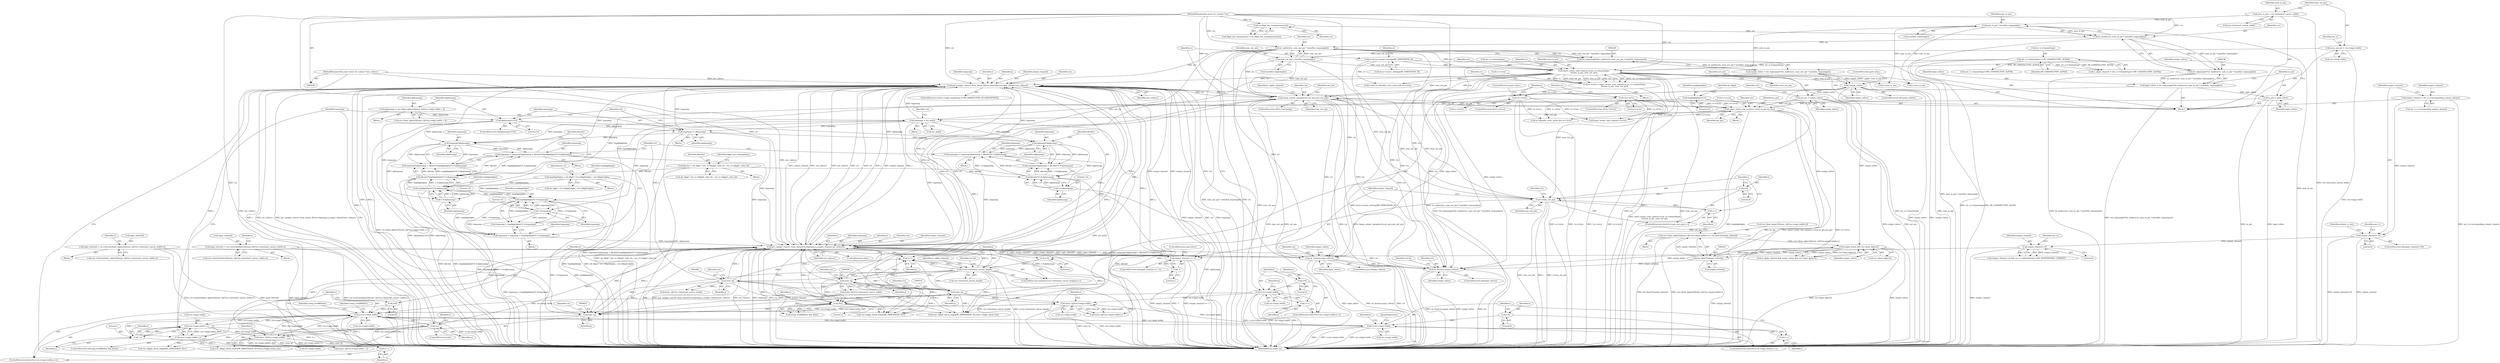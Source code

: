 digraph "0_imageworsener_a4f247707f08e322f0b41e82c3e06e224240a654_0@API" {
"1000847" [label="(Call,iw_free(ctx,outpix_tofree))"];
"1000743" [label="(Call,put_sample_convert_from_linear_flt(ctx,tmpsamp,i,j,output_channel,out_csdescr))"];
"1000250" [label="(Call,iw_malloc(ctx, num_out_pix * sizeof(iw_tmpsample)))"];
"1000237" [label="(Call,iw_malloc(ctx, num_in_pix * sizeof(iw_tmpsample)))"];
"1000231" [label="(Call,iw_bkgd_has_transparency(ctx))"];
"1000109" [label="(MethodParameterIn,struct iw_context *ctx)"];
"1000239" [label="(Call,num_in_pix * sizeof(iw_tmpsample))"];
"1000168" [label="(Call,num_in_pix = ctx->intermed_canvas_width)"];
"1000252" [label="(Call,num_out_pix * sizeof(iw_tmpsample))"];
"1000173" [label="(Call,num_out_pix = ctx->img2.width)"];
"1000406" [label="(Call,iwpvt_resize_rows_init(ctx,rs,int_ci->channeltype,\n\t\t\tnum_in_pix, num_out_pix))"];
"1000388" [label="(Call,rs=&ctx->resize_settings[IW_DIMENSION_H])"];
"1000224" [label="(Call,int_ci->channeltype==IW_CHANNELTYPE_ALPHA)"];
"1000501" [label="(Call,clamp_output_samples(ctx,out_pix,num_out_pix))"];
"1000751" [label="(Call,put_sample_convert_from_linear(ctx,tmpsamp,i,j,output_channel,out_csdescr))"];
"1000694" [label="(Call,tmpsamp = tmpsamp*alphasamp + bkcolor*tmpbkgdalpha*(1.0-alphasamp))"];
"1000697" [label="(Call,tmpsamp*alphasamp)"];
"1000587" [label="(Call,tmpsamp = out_pix[i])"];
"1000491" [label="(Call,iwpvt_resize_row_main(rs->rrctx,in_pix,out_pix))"];
"1000397" [label="(Call,!rs->rrctx)"];
"1000415" [label="(Call,!rs->rrctx)"];
"1000402" [label="(Call,rs->rrctx = iwpvt_resize_rows_init(ctx,rs,int_ci->channeltype,\n\t\t\tnum_in_pix, num_out_pix))"];
"1000243" [label="(Call,in_pix = inpix_tofree)"];
"1000233" [label="(Call,inpix_tofree = (iw_tmpsample*)iw_malloc(ctx, num_in_pix * sizeof(iw_tmpsample)))"];
"1000235" [label="(Call,(iw_tmpsample*)iw_malloc(ctx, num_in_pix * sizeof(iw_tmpsample)))"];
"1000260" [label="(Call,out_pix = outpix_tofree)"];
"1000257" [label="(Call,!outpix_tofree)"];
"1000246" [label="(Call,outpix_tofree = (iw_tmpsample*)iw_malloc(ctx, num_out_pix * sizeof(iw_tmpsample)))"];
"1000248" [label="(Call,(iw_tmpsample*)iw_malloc(ctx, num_out_pix * sizeof(iw_tmpsample)))"];
"1000666" [label="(Call,tmpsamp /= alphasamp)"];
"1000662" [label="(Call,alphasamp!=0.0)"];
"1000644" [label="(Call,alphasamp = ctx->final_alpha32[((size_t)j)*ctx->img2.width + i])"];
"1000700" [label="(Call,bkcolor*tmpbkgdalpha*(1.0-alphasamp))"];
"1000681" [label="(Call,bkcolor = alt_bkgd ? out_ci->bkgd2_color_lin : out_ci->bkgd1_color_lin)"];
"1000702" [label="(Call,tmpbkgdalpha*(1.0-alphasamp))"];
"1000629" [label="(Call,tmpbkgdalpha = alt_bkgd ? ctx->bkgd2alpha : ctx->bkgd1alpha)"];
"1000730" [label="(Call,tmpbkgdalpha*(1.0-tmpsamp))"];
"1000142" [label="(Call,tmpbkgdalpha=0.0)"];
"1000732" [label="(Call,1.0-tmpsamp)"];
"1000704" [label="(Call,1.0-alphasamp)"];
"1000726" [label="(Call,tmpsamp = tmpsamp + tmpbkgdalpha*(1.0-tmpsamp))"];
"1000709" [label="(Call,tmpsamp = tmpsamp*alphasamp + bkcolor*(1.0-alphasamp))"];
"1000712" [label="(Call,tmpsamp*alphasamp)"];
"1000715" [label="(Call,bkcolor*(1.0-alphasamp))"];
"1000717" [label="(Call,1.0-alphasamp)"];
"1000572" [label="(Call,i=ctx->img2.width-1-z)"];
"1000574" [label="(Call,ctx->img2.width-1-z)"];
"1000556" [label="(Call,z<ctx->img2.width)"];
"1000553" [label="(Call,z=0)"];
"1000563" [label="(Call,z++)"];
"1000580" [label="(Call,1-z)"];
"1000765" [label="(Call,i<ctx->img2.width)"];
"1000772" [label="(Call,i++)"];
"1000762" [label="(Call,i=0)"];
"1000530" [label="(Call,((size_t)j)*ctx->img2.width)"];
"1000531" [label="(Call,(size_t)j)"];
"1000455" [label="(Call,(size_t)j)"];
"1000424" [label="(Call,j<ctx->intermed_canvas_height)"];
"1000421" [label="(Call,j=0)"];
"1000429" [label="(Call,j++)"];
"1000484" [label="(Call,(size_t)j)"];
"1000359" [label="(Call,i<ctx->img2.width)"];
"1000356" [label="(Call,i=0)"];
"1000366" [label="(Call,i++)"];
"1000651" [label="(Call,((size_t)j)*ctx->img2.width)"];
"1000652" [label="(Call,(size_t)j)"];
"1000569" [label="(Call,j%2)"];
"1000584" [label="(Call,i=z)"];
"1000546" [label="(Call,output_channel == -1)"];
"1000343" [label="(Call,output_channel>=0)"];
"1000194" [label="(Call,output_channel>=0)"];
"1000188" [label="(Call,output_channel = int_ci->corresponding_output_channel)"];
"1000548" [label="(Call,-1)"];
"1000111" [label="(MethodParameterIn,const struct iw_csdescr *out_csdescr)"];
"1000518" [label="(Call,i<num_out_pix)"];
"1000521" [label="(Call,i++)"];
"1000515" [label="(Call,i=0)"];
"1000842" [label="(Call,iw_free(ctx,inpix_tofree))"];
"1000445" [label="(Call,inpix_tofree[i] = ctx->intermediate_alpha32[((size_t)j)*ctx->intermed_canvas_width+i])"];
"1000474" [label="(Call,inpix_tofree[i] = ctx->intermediate32[((size_t)j)*ctx->intermed_canvas_width+i])"];
"1000508" [label="(Call,outpix_tofree && ctx->final_alpha32)"];
"1000540" [label="(Call,(iw_float32)outpix_tofree[i])"];
"1000524" [label="(Call,ctx->final_alpha32[((size_t)j)*ctx->img2.width+i] = (iw_float32)outpix_tofree[i])"];
"1000572" [label="(Call,i=ctx->img2.width-1-z)"];
"1000509" [label="(Identifier,outpix_tofree)"];
"1000564" [label="(Identifier,z)"];
"1000714" [label="(Identifier,alphasamp)"];
"1000711" [label="(Call,tmpsamp*alphasamp + bkcolor*(1.0-alphasamp))"];
"1000717" [label="(Call,1.0-alphasamp)"];
"1000243" [label="(Call,in_pix = inpix_tofree)"];
"1000486" [label="(Identifier,j)"];
"1000315" [label="(Call,out_ci->channeltype!=IW_CHANNELTYPE_ALPHA)"];
"1000445" [label="(Call,inpix_tofree[i] = ctx->intermediate_alpha32[((size_t)j)*ctx->intermed_canvas_width+i])"];
"1000258" [label="(Identifier,outpix_tofree)"];
"1000646" [label="(Call,ctx->final_alpha32[((size_t)j)*ctx->img2.width + i])"];
"1000257" [label="(Call,!outpix_tofree)"];
"1000232" [label="(Identifier,ctx)"];
"1000522" [label="(Identifier,i)"];
"1000422" [label="(Identifier,j)"];
"1000681" [label="(Call,bkcolor = alt_bkgd ? out_ci->bkgd2_color_lin : out_ci->bkgd1_color_lin)"];
"1000530" [label="(Call,((size_t)j)*ctx->img2.width)"];
"1000652" [label="(Call,(size_t)j)"];
"1000661" [label="(ControlStructure,if(alphasamp!=0.0))"];
"1000696" [label="(Call,tmpsamp*alphasamp + bkcolor*tmpbkgdalpha*(1.0-alphasamp))"];
"1000210" [label="(Identifier,default_ci_out)"];
"1000695" [label="(Identifier,tmpsamp)"];
"1000817" [label="(Identifier,retval)"];
"1000524" [label="(Call,ctx->final_alpha32[((size_t)j)*ctx->img2.width+i] = (iw_float32)outpix_tofree[i])"];
"1000468" [label="(Call,i<num_in_pix)"];
"1000747" [label="(Identifier,j)"];
"1000390" [label="(Call,&ctx->resize_settings[IW_DIMENSION_H])"];
"1000548" [label="(Call,-1)"];
"1000726" [label="(Call,tmpsamp = tmpsamp + tmpbkgdalpha*(1.0-tmpsamp))"];
"1000404" [label="(Identifier,rs)"];
"1000664" [label="(Literal,0.0)"];
"1000402" [label="(Call,rs->rrctx = iwpvt_resize_rows_init(ctx,rs,int_ci->channeltype,\n\t\t\tnum_in_pix, num_out_pix))"];
"1000240" [label="(Identifier,num_in_pix)"];
"1000573" [label="(Identifier,i)"];
"1000732" [label="(Call,1.0-tmpsamp)"];
"1000344" [label="(Identifier,output_channel)"];
"1000843" [label="(Identifier,ctx)"];
"1000753" [label="(Identifier,tmpsamp)"];
"1000514" [label="(ControlStructure,for(i=0;i<num_out_pix;i++))"];
"1000228" [label="(Identifier,IW_CHANNELTYPE_ALPHA)"];
"1000587" [label="(Call,tmpsamp = out_pix[i])"];
"1000241" [label="(Call,sizeof(iw_tmpsample))"];
"1000233" [label="(Call,inpix_tofree = (iw_tmpsample*)iw_malloc(ctx, num_in_pix * sizeof(iw_tmpsample)))"];
"1000454" [label="(Call,((size_t)j)*ctx->intermed_canvas_width)"];
"1000426" [label="(Call,ctx->intermed_canvas_height)"];
"1000195" [label="(Identifier,output_channel)"];
"1000762" [label="(Call,i=0)"];
"1000533" [label="(Identifier,j)"];
"1000585" [label="(Identifier,i)"];
"1000571" [label="(Literal,2)"];
"1000510" [label="(Call,ctx->final_alpha32)"];
"1000170" [label="(Call,ctx->intermed_canvas_width)"];
"1000821" [label="(Call,rs && rs->disable_rrctx_cache && rs->rrctx)"];
"1000234" [label="(Identifier,inpix_tofree)"];
"1000356" [label="(Call,i=0)"];
"1000431" [label="(Block,)"];
"1000484" [label="(Call,(size_t)j)"];
"1000709" [label="(Call,tmpsamp = tmpsamp*alphasamp + bkcolor*(1.0-alphasamp))"];
"1000581" [label="(Literal,1)"];
"1000144" [label="(Literal,0.0)"];
"1000568" [label="(Identifier,using_errdiffdither)"];
"1000772" [label="(Call,i++)"];
"1000755" [label="(Identifier,j)"];
"1000734" [label="(Identifier,tmpsamp)"];
"1000503" [label="(Identifier,out_pix)"];
"1000683" [label="(Call,alt_bkgd ? out_ci->bkgd2_color_lin : out_ci->bkgd1_color_lin)"];
"1000247" [label="(Identifier,outpix_tofree)"];
"1000766" [label="(Identifier,i)"];
"1000495" [label="(Identifier,in_pix)"];
"1000401" [label="(Block,)"];
"1000473" [label="(Block,)"];
"1000700" [label="(Call,bkcolor*tmpbkgdalpha*(1.0-alphasamp))"];
"1000367" [label="(Identifier,i)"];
"1000446" [label="(Call,inpix_tofree[i])"];
"1000252" [label="(Call,num_out_pix * sizeof(iw_tmpsample))"];
"1000398" [label="(Call,rs->rrctx)"];
"1000256" [label="(ControlStructure,if(!outpix_tofree))"];
"1000143" [label="(Identifier,tmpbkgdalpha)"];
"1000496" [label="(Identifier,out_pix)"];
"1000483" [label="(Call,((size_t)j)*ctx->intermed_canvas_width)"];
"1000371" [label="(Identifier,k)"];
"1000752" [label="(Identifier,ctx)"];
"1000248" [label="(Call,(iw_tmpsample*)iw_malloc(ctx, num_out_pix * sizeof(iw_tmpsample)))"];
"1000109" [label="(MethodParameterIn,struct iw_context *ctx)"];
"1000414" [label="(ControlStructure,if(!rs->rrctx))"];
"1000527" [label="(Identifier,ctx)"];
"1000443" [label="(Identifier,i)"];
"1000189" [label="(Identifier,output_channel)"];
"1000251" [label="(Identifier,ctx)"];
"1000719" [label="(Identifier,alphasamp)"];
"1000712" [label="(Call,tmpsamp*alphasamp)"];
"1000520" [label="(Identifier,num_out_pix)"];
"1000406" [label="(Call,iwpvt_resize_rows_init(ctx,rs,int_ci->channeltype,\n\t\t\tnum_in_pix, num_out_pix))"];
"1000546" [label="(Call,output_channel == -1)"];
"1000142" [label="(Call,tmpbkgdalpha=0.0)"];
"1000650" [label="(Call,((size_t)j)*ctx->img2.width + i)"];
"1000672" [label="(Identifier,ctx)"];
"1000457" [label="(Identifier,j)"];
"1000169" [label="(Identifier,num_in_pix)"];
"1000492" [label="(Call,rs->rrctx)"];
"1000848" [label="(Identifier,ctx)"];
"1000631" [label="(Call,alt_bkgd ? ctx->bkgd2alpha : ctx->bkgd1alpha)"];
"1000575" [label="(Call,ctx->img2.width)"];
"1000488" [label="(Identifier,ctx)"];
"1000765" [label="(Call,i<ctx->img2.width)"];
"1000245" [label="(Identifier,inpix_tofree)"];
"1000542" [label="(Call,outpix_tofree[i])"];
"1000557" [label="(Identifier,z)"];
"1000588" [label="(Identifier,tmpsamp)"];
"1000168" [label="(Call,num_in_pix = ctx->intermed_canvas_width)"];
"1000847" [label="(Call,iw_free(ctx,outpix_tofree))"];
"1000433" [label="(Identifier,is_alpha_channel)"];
"1000725" [label="(Block,)"];
"1000423" [label="(Literal,0)"];
"1000852" [label="(MethodReturn,static int)"];
"1000407" [label="(Identifier,ctx)"];
"1000244" [label="(Identifier,in_pix)"];
"1000660" [label="(Identifier,i)"];
"1000702" [label="(Call,tmpbkgdalpha*(1.0-alphasamp))"];
"1000547" [label="(Identifier,output_channel)"];
"1000614" [label="(Call,(ctx->bkgd_check_origin[IW_DIMENSION_V]+j)/ctx->bkgd_check_size)"];
"1000343" [label="(Call,output_channel>=0)"];
"1000260" [label="(Call,out_pix = outpix_tofree)"];
"1000231" [label="(Call,iw_bkgd_has_transparency(ctx))"];
"1000682" [label="(Identifier,bkcolor)"];
"1000361" [label="(Call,ctx->img2.width)"];
"1000644" [label="(Call,alphasamp = ctx->final_alpha32[((size_t)j)*ctx->img2.width + i])"];
"1000558" [label="(Call,ctx->img2.width)"];
"1000731" [label="(Identifier,tmpbkgdalpha)"];
"1000748" [label="(Identifier,output_channel)"];
"1000703" [label="(Identifier,tmpbkgdalpha)"];
"1000728" [label="(Call,tmpsamp + tmpbkgdalpha*(1.0-tmpsamp))"];
"1000521" [label="(Call,i++)"];
"1000523" [label="(Block,)"];
"1000425" [label="(Identifier,j)"];
"1000849" [label="(Identifier,outpix_tofree)"];
"1000444" [label="(Block,)"];
"1000348" [label="(Identifier,out_ci)"];
"1000845" [label="(ControlStructure,if(outpix_tofree))"];
"1000497" [label="(ControlStructure,if(ctx->intclamp))"];
"1000175" [label="(Call,ctx->img2.width)"];
"1000250" [label="(Call,iw_malloc(ctx, num_out_pix * sizeof(iw_tmpsample)))"];
"1000224" [label="(Call,int_ci->channeltype==IW_CHANNELTYPE_ALPHA)"];
"1000586" [label="(Identifier,z)"];
"1000491" [label="(Call,iwpvt_resize_row_main(rs->rrctx,in_pix,out_pix))"];
"1000710" [label="(Identifier,tmpsamp)"];
"1000763" [label="(Identifier,i)"];
"1000345" [label="(Literal,0)"];
"1000475" [label="(Call,inpix_tofree[i])"];
"1000749" [label="(Identifier,out_csdescr)"];
"1000730" [label="(Call,tmpbkgdalpha*(1.0-tmpsamp))"];
"1000602" [label="(Call,ctx->bkgd_check_origin[IW_DIMENSION_H]+i)"];
"1000767" [label="(Call,ctx->img2.width)"];
"1000540" [label="(Call,(iw_float32)outpix_tofree[i])"];
"1000360" [label="(Identifier,i)"];
"1000366" [label="(Call,i++)"];
"1000666" [label="(Call,tmpsamp /= alphasamp)"];
"1000531" [label="(Call,(size_t)j)"];
"1000222" [label="(Call,is_alpha_channel = (int_ci->channeltype==IW_CHANNELTYPE_ALPHA))"];
"1000629" [label="(Call,tmpbkgdalpha = alt_bkgd ? ctx->bkgd2alpha : ctx->bkgd1alpha)"];
"1000545" [label="(ControlStructure,if(output_channel == -1))"];
"1000553" [label="(Call,z=0)"];
"1000517" [label="(Literal,0)"];
"1000111" [label="(MethodParameterIn,const struct iw_csdescr *out_csdescr)"];
"1000761" [label="(ControlStructure,for(i=0;i<ctx->img2.width;i++))"];
"1000840" [label="(ControlStructure,if(inpix_tofree))"];
"1000733" [label="(Literal,1.0)"];
"1000529" [label="(Call,((size_t)j)*ctx->img2.width+i)"];
"1000574" [label="(Call,ctx->img2.width-1-z)"];
"1000359" [label="(Call,i<ctx->img2.width)"];
"1000190" [label="(Call,int_ci->corresponding_output_channel)"];
"1000474" [label="(Call,inpix_tofree[i] = ctx->intermediate32[((size_t)j)*ctx->intermed_canvas_width+i])"];
"1000536" [label="(Identifier,ctx)"];
"1000449" [label="(Call,ctx->intermediate_alpha32[((size_t)j)*ctx->intermed_canvas_width+i])"];
"1000147" [label="(Identifier,alt_bkgd)"];
"1000777" [label="(Identifier,k)"];
"1000409" [label="(Call,int_ci->channeltype)"];
"1000744" [label="(Identifier,ctx)"];
"1000554" [label="(Identifier,z)"];
"1000539" [label="(Identifier,i)"];
"1000567" [label="(Call,using_errdiffdither && (j%2))"];
"1000706" [label="(Identifier,alphasamp)"];
"1000699" [label="(Identifier,alphasamp)"];
"1000421" [label="(Call,j=0)"];
"1000549" [label="(Literal,1)"];
"1000655" [label="(Call,ctx->img2.width)"];
"1000563" [label="(Call,z++)"];
"1000679" [label="(Block,)"];
"1000665" [label="(Block,)"];
"1000692" [label="(Identifier,bkgd_has_transparency)"];
"1000253" [label="(Identifier,num_out_pix)"];
"1000713" [label="(Identifier,tmpsamp)"];
"1000507" [label="(Identifier,is_alpha_channel)"];
"1000757" [label="(Identifier,out_csdescr)"];
"1000525" [label="(Call,ctx->final_alpha32[((size_t)j)*ctx->img2.width+i])"];
"1000358" [label="(Literal,0)"];
"1000408" [label="(Identifier,rs)"];
"1000704" [label="(Call,1.0-alphasamp)"];
"1000174" [label="(Identifier,num_out_pix)"];
"1000715" [label="(Call,bkcolor*(1.0-alphasamp))"];
"1000815" [label="(JumpTarget,here:)"];
"1000745" [label="(Identifier,tmpsamp)"];
"1000420" [label="(ControlStructure,for(j=0;j<ctx->intermed_canvas_height;j++))"];
"1000417" [label="(Identifier,rs)"];
"1000705" [label="(Literal,1.0)"];
"1000657" [label="(Identifier,ctx)"];
"1000663" [label="(Identifier,alphasamp)"];
"1000708" [label="(Block,)"];
"1000662" [label="(Call,alphasamp!=0.0)"];
"1000259" [label="(ControlStructure,goto done;)"];
"1000601" [label="(Call,(ctx->bkgd_check_origin[IW_DIMENSION_H]+i)/ctx->bkgd_check_size)"];
"1000262" [label="(Identifier,outpix_tofree)"];
"1000403" [label="(Call,rs->rrctx)"];
"1000389" [label="(Identifier,rs)"];
"1000697" [label="(Call,tmpsamp*alphasamp)"];
"1000756" [label="(Identifier,output_channel)"];
"1000342" [label="(Call,output_channel>=0 && out_ci->ditherfamily==IW_DITHERFAMILY_ERRDIFF)"];
"1000759" [label="(Identifier,using_errdiffdither)"];
"1000641" [label="(Identifier,int_ci)"];
"1000569" [label="(Call,j%2)"];
"1000582" [label="(Identifier,z)"];
"1000254" [label="(Call,sizeof(iw_tmpsample))"];
"1000667" [label="(Identifier,tmpsamp)"];
"1000439" [label="(Call,i<num_in_pix)"];
"1000519" [label="(Identifier,i)"];
"1000515" [label="(Call,i=0)"];
"1000388" [label="(Call,rs=&ctx->resize_settings[IW_DIMENSION_H])"];
"1000188" [label="(Call,output_channel = int_ci->corresponding_output_channel)"];
"1000413" [label="(Identifier,num_out_pix)"];
"1000842" [label="(Call,iw_free(ctx,inpix_tofree))"];
"1000750" [label="(ControlStructure,else)"];
"1000355" [label="(ControlStructure,for(i=0;i<ctx->img2.width;i++))"];
"1000196" [label="(Literal,0)"];
"1000846" [label="(Identifier,outpix_tofree)"];
"1000693" [label="(Block,)"];
"1000739" [label="(Identifier,ctx)"];
"1000246" [label="(Call,outpix_tofree = (iw_tmpsample*)iw_malloc(ctx, num_out_pix * sizeof(iw_tmpsample)))"];
"1000718" [label="(Literal,1.0)"];
"1000570" [label="(Identifier,j)"];
"1000516" [label="(Identifier,i)"];
"1000643" [label="(Block,)"];
"1000552" [label="(ControlStructure,for(z=0;z<ctx->img2.width;z++))"];
"1000424" [label="(Call,j<ctx->intermed_canvas_height)"];
"1000555" [label="(Literal,0)"];
"1000584" [label="(Call,i=z)"];
"1000194" [label="(Call,output_channel>=0)"];
"1000478" [label="(Call,ctx->intermediate32[((size_t)j)*ctx->intermed_canvas_width+i])"];
"1000416" [label="(Call,rs->rrctx)"];
"1000628" [label="(Block,)"];
"1000225" [label="(Call,int_ci->channeltype)"];
"1000565" [label="(Block,)"];
"1000518" [label="(Call,i<num_out_pix)"];
"1000502" [label="(Identifier,ctx)"];
"1000851" [label="(Identifier,retval)"];
"1000694" [label="(Call,tmpsamp = tmpsamp*alphasamp + bkcolor*tmpbkgdalpha*(1.0-alphasamp))"];
"1000701" [label="(Identifier,bkcolor)"];
"1000698" [label="(Identifier,tmpsamp)"];
"1000499" [label="(Identifier,ctx)"];
"1000727" [label="(Identifier,tmpsamp)"];
"1000504" [label="(Identifier,num_out_pix)"];
"1000751" [label="(Call,put_sample_convert_from_linear(ctx,tmpsamp,i,j,output_channel,out_csdescr))"];
"1000716" [label="(Identifier,bkcolor)"];
"1000735" [label="(ControlStructure,if(ctx->img2.sampletype==IW_SAMPLETYPE_FLOATINGPOINT))"];
"1000743" [label="(Call,put_sample_convert_from_linear_flt(ctx,tmpsamp,i,j,output_channel,out_csdescr))"];
"1000754" [label="(Identifier,i)"];
"1000589" [label="(Call,out_pix[i])"];
"1000501" [label="(Call,clamp_output_samples(ctx,out_pix,num_out_pix))"];
"1000419" [label="(ControlStructure,goto done;)"];
"1000237" [label="(Call,iw_malloc(ctx, num_in_pix * sizeof(iw_tmpsample)))"];
"1000396" [label="(ControlStructure,if(!rs->rrctx))"];
"1000229" [label="(Call,bkgd_has_transparency = iw_bkgd_has_transparency(ctx))"];
"1000266" [label="(Identifier,ctx)"];
"1000508" [label="(Call,outpix_tofree && ctx->final_alpha32)"];
"1000556" [label="(Call,z<ctx->img2.width)"];
"1000472" [label="(Identifier,i)"];
"1000764" [label="(Literal,0)"];
"1000506" [label="(Call,is_alpha_channel && outpix_tofree && ctx->final_alpha32)"];
"1000112" [label="(Block,)"];
"1000630" [label="(Identifier,tmpbkgdalpha)"];
"1000429" [label="(Call,j++)"];
"1000235" [label="(Call,(iw_tmpsample*)iw_malloc(ctx, num_in_pix * sizeof(iw_tmpsample)))"];
"1000397" [label="(Call,!rs->rrctx)"];
"1000580" [label="(Call,1-z)"];
"1000831" [label="(Call,iwpvt_resize_rows_done(rs->rrctx))"];
"1000551" [label="(ControlStructure,goto here;)"];
"1000238" [label="(Identifier,ctx)"];
"1000399" [label="(Identifier,rs)"];
"1000823" [label="(Call,rs->disable_rrctx_cache && rs->rrctx)"];
"1000645" [label="(Identifier,alphasamp)"];
"1000654" [label="(Identifier,j)"];
"1000746" [label="(Identifier,i)"];
"1000430" [label="(Identifier,j)"];
"1000412" [label="(Identifier,num_in_pix)"];
"1000261" [label="(Identifier,out_pix)"];
"1000455" [label="(Call,(size_t)j)"];
"1000173" [label="(Call,num_out_pix = ctx->img2.width)"];
"1000651" [label="(Call,((size_t)j)*ctx->img2.width)"];
"1000566" [label="(ControlStructure,if(using_errdiffdither && (j%2)))"];
"1000357" [label="(Identifier,i)"];
"1000668" [label="(Identifier,alphasamp)"];
"1000415" [label="(Call,!rs->rrctx)"];
"1000459" [label="(Identifier,ctx)"];
"1000844" [label="(Identifier,inpix_tofree)"];
"1000199" [label="(Identifier,out_ci)"];
"1000615" [label="(Call,ctx->bkgd_check_origin[IW_DIMENSION_V]+j)"];
"1000534" [label="(Call,ctx->img2.width)"];
"1000193" [label="(ControlStructure,if(output_channel>=0))"];
"1000583" [label="(ControlStructure,else)"];
"1000239" [label="(Call,num_in_pix * sizeof(iw_tmpsample))"];
"1000773" [label="(Identifier,i)"];
"1000181" [label="(Identifier,int_ci)"];
"1000594" [label="(Identifier,ctx)"];
"1000847" -> "1000845"  [label="AST: "];
"1000847" -> "1000849"  [label="CFG: "];
"1000848" -> "1000847"  [label="AST: "];
"1000849" -> "1000847"  [label="AST: "];
"1000851" -> "1000847"  [label="CFG: "];
"1000847" -> "1000852"  [label="DDG: outpix_tofree"];
"1000847" -> "1000852"  [label="DDG: ctx"];
"1000847" -> "1000852"  [label="DDG: iw_free(ctx,outpix_tofree)"];
"1000743" -> "1000847"  [label="DDG: ctx"];
"1000406" -> "1000847"  [label="DDG: ctx"];
"1000501" -> "1000847"  [label="DDG: ctx"];
"1000751" -> "1000847"  [label="DDG: ctx"];
"1000250" -> "1000847"  [label="DDG: ctx"];
"1000842" -> "1000847"  [label="DDG: ctx"];
"1000109" -> "1000847"  [label="DDG: ctx"];
"1000508" -> "1000847"  [label="DDG: outpix_tofree"];
"1000257" -> "1000847"  [label="DDG: outpix_tofree"];
"1000540" -> "1000847"  [label="DDG: outpix_tofree[i]"];
"1000743" -> "1000735"  [label="AST: "];
"1000743" -> "1000749"  [label="CFG: "];
"1000744" -> "1000743"  [label="AST: "];
"1000745" -> "1000743"  [label="AST: "];
"1000746" -> "1000743"  [label="AST: "];
"1000747" -> "1000743"  [label="AST: "];
"1000748" -> "1000743"  [label="AST: "];
"1000749" -> "1000743"  [label="AST: "];
"1000564" -> "1000743"  [label="CFG: "];
"1000743" -> "1000852"  [label="DDG: output_channel"];
"1000743" -> "1000852"  [label="DDG: ctx"];
"1000743" -> "1000852"  [label="DDG: tmpsamp"];
"1000743" -> "1000852"  [label="DDG: i"];
"1000743" -> "1000852"  [label="DDG: out_csdescr"];
"1000743" -> "1000852"  [label="DDG: put_sample_convert_from_linear_flt(ctx,tmpsamp,i,j,output_channel,out_csdescr)"];
"1000743" -> "1000429"  [label="DDG: j"];
"1000743" -> "1000501"  [label="DDG: ctx"];
"1000743" -> "1000546"  [label="DDG: output_channel"];
"1000743" -> "1000569"  [label="DDG: j"];
"1000743" -> "1000614"  [label="DDG: j"];
"1000743" -> "1000615"  [label="DDG: j"];
"1000743" -> "1000652"  [label="DDG: j"];
"1000250" -> "1000743"  [label="DDG: ctx"];
"1000406" -> "1000743"  [label="DDG: ctx"];
"1000501" -> "1000743"  [label="DDG: ctx"];
"1000751" -> "1000743"  [label="DDG: ctx"];
"1000751" -> "1000743"  [label="DDG: j"];
"1000751" -> "1000743"  [label="DDG: output_channel"];
"1000751" -> "1000743"  [label="DDG: out_csdescr"];
"1000109" -> "1000743"  [label="DDG: ctx"];
"1000694" -> "1000743"  [label="DDG: tmpsamp"];
"1000726" -> "1000743"  [label="DDG: tmpsamp"];
"1000587" -> "1000743"  [label="DDG: tmpsamp"];
"1000709" -> "1000743"  [label="DDG: tmpsamp"];
"1000666" -> "1000743"  [label="DDG: tmpsamp"];
"1000572" -> "1000743"  [label="DDG: i"];
"1000584" -> "1000743"  [label="DDG: i"];
"1000455" -> "1000743"  [label="DDG: j"];
"1000424" -> "1000743"  [label="DDG: j"];
"1000569" -> "1000743"  [label="DDG: j"];
"1000652" -> "1000743"  [label="DDG: j"];
"1000484" -> "1000743"  [label="DDG: j"];
"1000531" -> "1000743"  [label="DDG: j"];
"1000546" -> "1000743"  [label="DDG: output_channel"];
"1000111" -> "1000743"  [label="DDG: out_csdescr"];
"1000743" -> "1000751"  [label="DDG: ctx"];
"1000743" -> "1000751"  [label="DDG: j"];
"1000743" -> "1000751"  [label="DDG: output_channel"];
"1000743" -> "1000751"  [label="DDG: out_csdescr"];
"1000743" -> "1000842"  [label="DDG: ctx"];
"1000250" -> "1000248"  [label="AST: "];
"1000250" -> "1000252"  [label="CFG: "];
"1000251" -> "1000250"  [label="AST: "];
"1000252" -> "1000250"  [label="AST: "];
"1000248" -> "1000250"  [label="CFG: "];
"1000250" -> "1000852"  [label="DDG: ctx"];
"1000250" -> "1000852"  [label="DDG: num_out_pix * sizeof(iw_tmpsample)"];
"1000250" -> "1000248"  [label="DDG: ctx"];
"1000250" -> "1000248"  [label="DDG: num_out_pix * sizeof(iw_tmpsample)"];
"1000237" -> "1000250"  [label="DDG: ctx"];
"1000109" -> "1000250"  [label="DDG: ctx"];
"1000252" -> "1000250"  [label="DDG: num_out_pix"];
"1000250" -> "1000406"  [label="DDG: ctx"];
"1000250" -> "1000501"  [label="DDG: ctx"];
"1000250" -> "1000751"  [label="DDG: ctx"];
"1000250" -> "1000842"  [label="DDG: ctx"];
"1000237" -> "1000235"  [label="AST: "];
"1000237" -> "1000239"  [label="CFG: "];
"1000238" -> "1000237"  [label="AST: "];
"1000239" -> "1000237"  [label="AST: "];
"1000235" -> "1000237"  [label="CFG: "];
"1000237" -> "1000852"  [label="DDG: num_in_pix * sizeof(iw_tmpsample)"];
"1000237" -> "1000235"  [label="DDG: ctx"];
"1000237" -> "1000235"  [label="DDG: num_in_pix * sizeof(iw_tmpsample)"];
"1000231" -> "1000237"  [label="DDG: ctx"];
"1000109" -> "1000237"  [label="DDG: ctx"];
"1000239" -> "1000237"  [label="DDG: num_in_pix"];
"1000231" -> "1000229"  [label="AST: "];
"1000231" -> "1000232"  [label="CFG: "];
"1000232" -> "1000231"  [label="AST: "];
"1000229" -> "1000231"  [label="CFG: "];
"1000231" -> "1000229"  [label="DDG: ctx"];
"1000109" -> "1000231"  [label="DDG: ctx"];
"1000109" -> "1000108"  [label="AST: "];
"1000109" -> "1000852"  [label="DDG: ctx"];
"1000109" -> "1000406"  [label="DDG: ctx"];
"1000109" -> "1000501"  [label="DDG: ctx"];
"1000109" -> "1000751"  [label="DDG: ctx"];
"1000109" -> "1000842"  [label="DDG: ctx"];
"1000239" -> "1000241"  [label="CFG: "];
"1000240" -> "1000239"  [label="AST: "];
"1000241" -> "1000239"  [label="AST: "];
"1000239" -> "1000852"  [label="DDG: num_in_pix"];
"1000168" -> "1000239"  [label="DDG: num_in_pix"];
"1000239" -> "1000406"  [label="DDG: num_in_pix"];
"1000239" -> "1000439"  [label="DDG: num_in_pix"];
"1000239" -> "1000468"  [label="DDG: num_in_pix"];
"1000168" -> "1000112"  [label="AST: "];
"1000168" -> "1000170"  [label="CFG: "];
"1000169" -> "1000168"  [label="AST: "];
"1000170" -> "1000168"  [label="AST: "];
"1000174" -> "1000168"  [label="CFG: "];
"1000168" -> "1000852"  [label="DDG: ctx->intermed_canvas_width"];
"1000252" -> "1000254"  [label="CFG: "];
"1000253" -> "1000252"  [label="AST: "];
"1000254" -> "1000252"  [label="AST: "];
"1000252" -> "1000852"  [label="DDG: num_out_pix"];
"1000173" -> "1000252"  [label="DDG: num_out_pix"];
"1000252" -> "1000406"  [label="DDG: num_out_pix"];
"1000252" -> "1000501"  [label="DDG: num_out_pix"];
"1000252" -> "1000518"  [label="DDG: num_out_pix"];
"1000173" -> "1000112"  [label="AST: "];
"1000173" -> "1000175"  [label="CFG: "];
"1000174" -> "1000173"  [label="AST: "];
"1000175" -> "1000173"  [label="AST: "];
"1000181" -> "1000173"  [label="CFG: "];
"1000173" -> "1000852"  [label="DDG: ctx->img2.width"];
"1000406" -> "1000402"  [label="AST: "];
"1000406" -> "1000413"  [label="CFG: "];
"1000407" -> "1000406"  [label="AST: "];
"1000408" -> "1000406"  [label="AST: "];
"1000409" -> "1000406"  [label="AST: "];
"1000412" -> "1000406"  [label="AST: "];
"1000413" -> "1000406"  [label="AST: "];
"1000402" -> "1000406"  [label="CFG: "];
"1000406" -> "1000852"  [label="DDG: int_ci->channeltype"];
"1000406" -> "1000852"  [label="DDG: num_in_pix"];
"1000406" -> "1000852"  [label="DDG: ctx"];
"1000406" -> "1000852"  [label="DDG: num_out_pix"];
"1000406" -> "1000402"  [label="DDG: int_ci->channeltype"];
"1000406" -> "1000402"  [label="DDG: rs"];
"1000406" -> "1000402"  [label="DDG: num_out_pix"];
"1000406" -> "1000402"  [label="DDG: num_in_pix"];
"1000406" -> "1000402"  [label="DDG: ctx"];
"1000388" -> "1000406"  [label="DDG: rs"];
"1000224" -> "1000406"  [label="DDG: int_ci->channeltype"];
"1000406" -> "1000439"  [label="DDG: num_in_pix"];
"1000406" -> "1000468"  [label="DDG: num_in_pix"];
"1000406" -> "1000501"  [label="DDG: ctx"];
"1000406" -> "1000501"  [label="DDG: num_out_pix"];
"1000406" -> "1000518"  [label="DDG: num_out_pix"];
"1000406" -> "1000751"  [label="DDG: ctx"];
"1000406" -> "1000821"  [label="DDG: rs"];
"1000406" -> "1000842"  [label="DDG: ctx"];
"1000388" -> "1000112"  [label="AST: "];
"1000388" -> "1000390"  [label="CFG: "];
"1000389" -> "1000388"  [label="AST: "];
"1000390" -> "1000388"  [label="AST: "];
"1000399" -> "1000388"  [label="CFG: "];
"1000388" -> "1000852"  [label="DDG: &ctx->resize_settings[IW_DIMENSION_H]"];
"1000388" -> "1000821"  [label="DDG: rs"];
"1000224" -> "1000222"  [label="AST: "];
"1000224" -> "1000228"  [label="CFG: "];
"1000225" -> "1000224"  [label="AST: "];
"1000228" -> "1000224"  [label="AST: "];
"1000222" -> "1000224"  [label="CFG: "];
"1000224" -> "1000852"  [label="DDG: int_ci->channeltype"];
"1000224" -> "1000852"  [label="DDG: IW_CHANNELTYPE_ALPHA"];
"1000224" -> "1000222"  [label="DDG: int_ci->channeltype"];
"1000224" -> "1000222"  [label="DDG: IW_CHANNELTYPE_ALPHA"];
"1000224" -> "1000315"  [label="DDG: IW_CHANNELTYPE_ALPHA"];
"1000501" -> "1000497"  [label="AST: "];
"1000501" -> "1000504"  [label="CFG: "];
"1000502" -> "1000501"  [label="AST: "];
"1000503" -> "1000501"  [label="AST: "];
"1000504" -> "1000501"  [label="AST: "];
"1000507" -> "1000501"  [label="CFG: "];
"1000501" -> "1000852"  [label="DDG: out_pix"];
"1000501" -> "1000852"  [label="DDG: ctx"];
"1000501" -> "1000852"  [label="DDG: clamp_output_samples(ctx,out_pix,num_out_pix)"];
"1000501" -> "1000852"  [label="DDG: num_out_pix"];
"1000501" -> "1000491"  [label="DDG: out_pix"];
"1000751" -> "1000501"  [label="DDG: ctx"];
"1000491" -> "1000501"  [label="DDG: out_pix"];
"1000518" -> "1000501"  [label="DDG: num_out_pix"];
"1000501" -> "1000518"  [label="DDG: num_out_pix"];
"1000501" -> "1000587"  [label="DDG: out_pix"];
"1000501" -> "1000751"  [label="DDG: ctx"];
"1000501" -> "1000842"  [label="DDG: ctx"];
"1000751" -> "1000750"  [label="AST: "];
"1000751" -> "1000757"  [label="CFG: "];
"1000752" -> "1000751"  [label="AST: "];
"1000753" -> "1000751"  [label="AST: "];
"1000754" -> "1000751"  [label="AST: "];
"1000755" -> "1000751"  [label="AST: "];
"1000756" -> "1000751"  [label="AST: "];
"1000757" -> "1000751"  [label="AST: "];
"1000564" -> "1000751"  [label="CFG: "];
"1000751" -> "1000852"  [label="DDG: i"];
"1000751" -> "1000852"  [label="DDG: put_sample_convert_from_linear(ctx,tmpsamp,i,j,output_channel,out_csdescr)"];
"1000751" -> "1000852"  [label="DDG: out_csdescr"];
"1000751" -> "1000852"  [label="DDG: tmpsamp"];
"1000751" -> "1000852"  [label="DDG: ctx"];
"1000751" -> "1000852"  [label="DDG: output_channel"];
"1000751" -> "1000429"  [label="DDG: j"];
"1000751" -> "1000546"  [label="DDG: output_channel"];
"1000751" -> "1000569"  [label="DDG: j"];
"1000751" -> "1000614"  [label="DDG: j"];
"1000751" -> "1000615"  [label="DDG: j"];
"1000751" -> "1000652"  [label="DDG: j"];
"1000694" -> "1000751"  [label="DDG: tmpsamp"];
"1000726" -> "1000751"  [label="DDG: tmpsamp"];
"1000587" -> "1000751"  [label="DDG: tmpsamp"];
"1000709" -> "1000751"  [label="DDG: tmpsamp"];
"1000666" -> "1000751"  [label="DDG: tmpsamp"];
"1000572" -> "1000751"  [label="DDG: i"];
"1000584" -> "1000751"  [label="DDG: i"];
"1000455" -> "1000751"  [label="DDG: j"];
"1000424" -> "1000751"  [label="DDG: j"];
"1000569" -> "1000751"  [label="DDG: j"];
"1000652" -> "1000751"  [label="DDG: j"];
"1000484" -> "1000751"  [label="DDG: j"];
"1000531" -> "1000751"  [label="DDG: j"];
"1000546" -> "1000751"  [label="DDG: output_channel"];
"1000111" -> "1000751"  [label="DDG: out_csdescr"];
"1000751" -> "1000842"  [label="DDG: ctx"];
"1000694" -> "1000693"  [label="AST: "];
"1000694" -> "1000696"  [label="CFG: "];
"1000695" -> "1000694"  [label="AST: "];
"1000696" -> "1000694"  [label="AST: "];
"1000739" -> "1000694"  [label="CFG: "];
"1000694" -> "1000852"  [label="DDG: tmpsamp*alphasamp + bkcolor*tmpbkgdalpha*(1.0-alphasamp)"];
"1000697" -> "1000694"  [label="DDG: tmpsamp"];
"1000697" -> "1000694"  [label="DDG: alphasamp"];
"1000700" -> "1000694"  [label="DDG: bkcolor"];
"1000700" -> "1000694"  [label="DDG: tmpbkgdalpha*(1.0-alphasamp)"];
"1000697" -> "1000696"  [label="AST: "];
"1000697" -> "1000699"  [label="CFG: "];
"1000698" -> "1000697"  [label="AST: "];
"1000699" -> "1000697"  [label="AST: "];
"1000701" -> "1000697"  [label="CFG: "];
"1000697" -> "1000696"  [label="DDG: tmpsamp"];
"1000697" -> "1000696"  [label="DDG: alphasamp"];
"1000587" -> "1000697"  [label="DDG: tmpsamp"];
"1000666" -> "1000697"  [label="DDG: tmpsamp"];
"1000662" -> "1000697"  [label="DDG: alphasamp"];
"1000697" -> "1000704"  [label="DDG: alphasamp"];
"1000587" -> "1000565"  [label="AST: "];
"1000587" -> "1000589"  [label="CFG: "];
"1000588" -> "1000587"  [label="AST: "];
"1000589" -> "1000587"  [label="AST: "];
"1000594" -> "1000587"  [label="CFG: "];
"1000587" -> "1000852"  [label="DDG: out_pix[i]"];
"1000491" -> "1000587"  [label="DDG: out_pix"];
"1000587" -> "1000666"  [label="DDG: tmpsamp"];
"1000587" -> "1000712"  [label="DDG: tmpsamp"];
"1000587" -> "1000732"  [label="DDG: tmpsamp"];
"1000491" -> "1000431"  [label="AST: "];
"1000491" -> "1000496"  [label="CFG: "];
"1000492" -> "1000491"  [label="AST: "];
"1000495" -> "1000491"  [label="AST: "];
"1000496" -> "1000491"  [label="AST: "];
"1000499" -> "1000491"  [label="CFG: "];
"1000491" -> "1000852"  [label="DDG: out_pix"];
"1000491" -> "1000852"  [label="DDG: in_pix"];
"1000491" -> "1000852"  [label="DDG: iwpvt_resize_row_main(rs->rrctx,in_pix,out_pix)"];
"1000491" -> "1000852"  [label="DDG: rs->rrctx"];
"1000397" -> "1000491"  [label="DDG: rs->rrctx"];
"1000415" -> "1000491"  [label="DDG: rs->rrctx"];
"1000243" -> "1000491"  [label="DDG: in_pix"];
"1000260" -> "1000491"  [label="DDG: out_pix"];
"1000491" -> "1000823"  [label="DDG: rs->rrctx"];
"1000491" -> "1000831"  [label="DDG: rs->rrctx"];
"1000397" -> "1000396"  [label="AST: "];
"1000397" -> "1000398"  [label="CFG: "];
"1000398" -> "1000397"  [label="AST: "];
"1000404" -> "1000397"  [label="CFG: "];
"1000422" -> "1000397"  [label="CFG: "];
"1000397" -> "1000852"  [label="DDG: !rs->rrctx"];
"1000397" -> "1000852"  [label="DDG: rs->rrctx"];
"1000397" -> "1000823"  [label="DDG: rs->rrctx"];
"1000397" -> "1000831"  [label="DDG: rs->rrctx"];
"1000415" -> "1000414"  [label="AST: "];
"1000415" -> "1000416"  [label="CFG: "];
"1000416" -> "1000415"  [label="AST: "];
"1000419" -> "1000415"  [label="CFG: "];
"1000422" -> "1000415"  [label="CFG: "];
"1000415" -> "1000852"  [label="DDG: rs->rrctx"];
"1000415" -> "1000852"  [label="DDG: !rs->rrctx"];
"1000402" -> "1000415"  [label="DDG: rs->rrctx"];
"1000415" -> "1000823"  [label="DDG: rs->rrctx"];
"1000415" -> "1000831"  [label="DDG: rs->rrctx"];
"1000402" -> "1000401"  [label="AST: "];
"1000403" -> "1000402"  [label="AST: "];
"1000417" -> "1000402"  [label="CFG: "];
"1000402" -> "1000852"  [label="DDG: iwpvt_resize_rows_init(ctx,rs,int_ci->channeltype,\n\t\t\tnum_in_pix, num_out_pix)"];
"1000243" -> "1000112"  [label="AST: "];
"1000243" -> "1000245"  [label="CFG: "];
"1000244" -> "1000243"  [label="AST: "];
"1000245" -> "1000243"  [label="AST: "];
"1000247" -> "1000243"  [label="CFG: "];
"1000243" -> "1000852"  [label="DDG: in_pix"];
"1000243" -> "1000852"  [label="DDG: inpix_tofree"];
"1000233" -> "1000243"  [label="DDG: inpix_tofree"];
"1000233" -> "1000112"  [label="AST: "];
"1000233" -> "1000235"  [label="CFG: "];
"1000234" -> "1000233"  [label="AST: "];
"1000235" -> "1000233"  [label="AST: "];
"1000244" -> "1000233"  [label="CFG: "];
"1000233" -> "1000852"  [label="DDG: (iw_tmpsample*)iw_malloc(ctx, num_in_pix * sizeof(iw_tmpsample))"];
"1000235" -> "1000233"  [label="DDG: iw_malloc(ctx, num_in_pix * sizeof(iw_tmpsample))"];
"1000233" -> "1000842"  [label="DDG: inpix_tofree"];
"1000236" -> "1000235"  [label="AST: "];
"1000235" -> "1000852"  [label="DDG: iw_malloc(ctx, num_in_pix * sizeof(iw_tmpsample))"];
"1000260" -> "1000112"  [label="AST: "];
"1000260" -> "1000262"  [label="CFG: "];
"1000261" -> "1000260"  [label="AST: "];
"1000262" -> "1000260"  [label="AST: "];
"1000266" -> "1000260"  [label="CFG: "];
"1000260" -> "1000852"  [label="DDG: outpix_tofree"];
"1000260" -> "1000852"  [label="DDG: out_pix"];
"1000257" -> "1000260"  [label="DDG: outpix_tofree"];
"1000257" -> "1000256"  [label="AST: "];
"1000257" -> "1000258"  [label="CFG: "];
"1000258" -> "1000257"  [label="AST: "];
"1000259" -> "1000257"  [label="CFG: "];
"1000261" -> "1000257"  [label="CFG: "];
"1000257" -> "1000852"  [label="DDG: outpix_tofree"];
"1000257" -> "1000852"  [label="DDG: !outpix_tofree"];
"1000246" -> "1000257"  [label="DDG: outpix_tofree"];
"1000257" -> "1000508"  [label="DDG: outpix_tofree"];
"1000257" -> "1000540"  [label="DDG: outpix_tofree"];
"1000246" -> "1000112"  [label="AST: "];
"1000246" -> "1000248"  [label="CFG: "];
"1000247" -> "1000246"  [label="AST: "];
"1000248" -> "1000246"  [label="AST: "];
"1000258" -> "1000246"  [label="CFG: "];
"1000246" -> "1000852"  [label="DDG: (iw_tmpsample*)iw_malloc(ctx, num_out_pix * sizeof(iw_tmpsample))"];
"1000248" -> "1000246"  [label="DDG: iw_malloc(ctx, num_out_pix * sizeof(iw_tmpsample))"];
"1000249" -> "1000248"  [label="AST: "];
"1000248" -> "1000852"  [label="DDG: iw_malloc(ctx, num_out_pix * sizeof(iw_tmpsample))"];
"1000666" -> "1000665"  [label="AST: "];
"1000666" -> "1000668"  [label="CFG: "];
"1000667" -> "1000666"  [label="AST: "];
"1000668" -> "1000666"  [label="AST: "];
"1000672" -> "1000666"  [label="CFG: "];
"1000666" -> "1000852"  [label="DDG: alphasamp"];
"1000662" -> "1000666"  [label="DDG: alphasamp"];
"1000666" -> "1000712"  [label="DDG: tmpsamp"];
"1000662" -> "1000661"  [label="AST: "];
"1000662" -> "1000664"  [label="CFG: "];
"1000663" -> "1000662"  [label="AST: "];
"1000664" -> "1000662"  [label="AST: "];
"1000667" -> "1000662"  [label="CFG: "];
"1000672" -> "1000662"  [label="CFG: "];
"1000662" -> "1000852"  [label="DDG: alphasamp"];
"1000662" -> "1000852"  [label="DDG: alphasamp!=0.0"];
"1000644" -> "1000662"  [label="DDG: alphasamp"];
"1000662" -> "1000712"  [label="DDG: alphasamp"];
"1000644" -> "1000643"  [label="AST: "];
"1000644" -> "1000646"  [label="CFG: "];
"1000645" -> "1000644"  [label="AST: "];
"1000646" -> "1000644"  [label="AST: "];
"1000663" -> "1000644"  [label="CFG: "];
"1000644" -> "1000852"  [label="DDG: ctx->final_alpha32[((size_t)j)*ctx->img2.width + i]"];
"1000700" -> "1000696"  [label="AST: "];
"1000700" -> "1000702"  [label="CFG: "];
"1000701" -> "1000700"  [label="AST: "];
"1000702" -> "1000700"  [label="AST: "];
"1000696" -> "1000700"  [label="CFG: "];
"1000700" -> "1000852"  [label="DDG: bkcolor"];
"1000700" -> "1000852"  [label="DDG: tmpbkgdalpha*(1.0-alphasamp)"];
"1000700" -> "1000696"  [label="DDG: bkcolor"];
"1000700" -> "1000696"  [label="DDG: tmpbkgdalpha*(1.0-alphasamp)"];
"1000681" -> "1000700"  [label="DDG: bkcolor"];
"1000702" -> "1000700"  [label="DDG: tmpbkgdalpha"];
"1000702" -> "1000700"  [label="DDG: 1.0-alphasamp"];
"1000681" -> "1000679"  [label="AST: "];
"1000681" -> "1000683"  [label="CFG: "];
"1000682" -> "1000681"  [label="AST: "];
"1000683" -> "1000681"  [label="AST: "];
"1000692" -> "1000681"  [label="CFG: "];
"1000681" -> "1000852"  [label="DDG: alt_bkgd ? out_ci->bkgd2_color_lin : out_ci->bkgd1_color_lin"];
"1000681" -> "1000715"  [label="DDG: bkcolor"];
"1000702" -> "1000704"  [label="CFG: "];
"1000703" -> "1000702"  [label="AST: "];
"1000704" -> "1000702"  [label="AST: "];
"1000702" -> "1000852"  [label="DDG: tmpbkgdalpha"];
"1000702" -> "1000852"  [label="DDG: 1.0-alphasamp"];
"1000629" -> "1000702"  [label="DDG: tmpbkgdalpha"];
"1000730" -> "1000702"  [label="DDG: tmpbkgdalpha"];
"1000142" -> "1000702"  [label="DDG: tmpbkgdalpha"];
"1000704" -> "1000702"  [label="DDG: 1.0"];
"1000704" -> "1000702"  [label="DDG: alphasamp"];
"1000702" -> "1000730"  [label="DDG: tmpbkgdalpha"];
"1000629" -> "1000628"  [label="AST: "];
"1000629" -> "1000631"  [label="CFG: "];
"1000630" -> "1000629"  [label="AST: "];
"1000631" -> "1000629"  [label="AST: "];
"1000641" -> "1000629"  [label="CFG: "];
"1000629" -> "1000852"  [label="DDG: tmpbkgdalpha"];
"1000629" -> "1000852"  [label="DDG: alt_bkgd ? ctx->bkgd2alpha : ctx->bkgd1alpha"];
"1000629" -> "1000730"  [label="DDG: tmpbkgdalpha"];
"1000730" -> "1000728"  [label="AST: "];
"1000730" -> "1000732"  [label="CFG: "];
"1000731" -> "1000730"  [label="AST: "];
"1000732" -> "1000730"  [label="AST: "];
"1000728" -> "1000730"  [label="CFG: "];
"1000730" -> "1000852"  [label="DDG: tmpbkgdalpha"];
"1000730" -> "1000852"  [label="DDG: 1.0-tmpsamp"];
"1000730" -> "1000726"  [label="DDG: tmpbkgdalpha"];
"1000730" -> "1000726"  [label="DDG: 1.0-tmpsamp"];
"1000730" -> "1000728"  [label="DDG: tmpbkgdalpha"];
"1000730" -> "1000728"  [label="DDG: 1.0-tmpsamp"];
"1000142" -> "1000730"  [label="DDG: tmpbkgdalpha"];
"1000732" -> "1000730"  [label="DDG: 1.0"];
"1000732" -> "1000730"  [label="DDG: tmpsamp"];
"1000142" -> "1000112"  [label="AST: "];
"1000142" -> "1000144"  [label="CFG: "];
"1000143" -> "1000142"  [label="AST: "];
"1000144" -> "1000142"  [label="AST: "];
"1000147" -> "1000142"  [label="CFG: "];
"1000142" -> "1000852"  [label="DDG: tmpbkgdalpha"];
"1000732" -> "1000734"  [label="CFG: "];
"1000733" -> "1000732"  [label="AST: "];
"1000734" -> "1000732"  [label="AST: "];
"1000732" -> "1000726"  [label="DDG: tmpsamp"];
"1000732" -> "1000728"  [label="DDG: tmpsamp"];
"1000704" -> "1000706"  [label="CFG: "];
"1000705" -> "1000704"  [label="AST: "];
"1000706" -> "1000704"  [label="AST: "];
"1000704" -> "1000852"  [label="DDG: alphasamp"];
"1000726" -> "1000725"  [label="AST: "];
"1000726" -> "1000728"  [label="CFG: "];
"1000727" -> "1000726"  [label="AST: "];
"1000728" -> "1000726"  [label="AST: "];
"1000739" -> "1000726"  [label="CFG: "];
"1000726" -> "1000852"  [label="DDG: tmpsamp + tmpbkgdalpha*(1.0-tmpsamp)"];
"1000709" -> "1000708"  [label="AST: "];
"1000709" -> "1000711"  [label="CFG: "];
"1000710" -> "1000709"  [label="AST: "];
"1000711" -> "1000709"  [label="AST: "];
"1000739" -> "1000709"  [label="CFG: "];
"1000709" -> "1000852"  [label="DDG: tmpsamp*alphasamp + bkcolor*(1.0-alphasamp)"];
"1000712" -> "1000709"  [label="DDG: tmpsamp"];
"1000712" -> "1000709"  [label="DDG: alphasamp"];
"1000715" -> "1000709"  [label="DDG: bkcolor"];
"1000715" -> "1000709"  [label="DDG: 1.0-alphasamp"];
"1000712" -> "1000711"  [label="AST: "];
"1000712" -> "1000714"  [label="CFG: "];
"1000713" -> "1000712"  [label="AST: "];
"1000714" -> "1000712"  [label="AST: "];
"1000716" -> "1000712"  [label="CFG: "];
"1000712" -> "1000711"  [label="DDG: tmpsamp"];
"1000712" -> "1000711"  [label="DDG: alphasamp"];
"1000712" -> "1000717"  [label="DDG: alphasamp"];
"1000715" -> "1000711"  [label="AST: "];
"1000715" -> "1000717"  [label="CFG: "];
"1000716" -> "1000715"  [label="AST: "];
"1000717" -> "1000715"  [label="AST: "];
"1000711" -> "1000715"  [label="CFG: "];
"1000715" -> "1000852"  [label="DDG: bkcolor"];
"1000715" -> "1000852"  [label="DDG: 1.0-alphasamp"];
"1000715" -> "1000711"  [label="DDG: bkcolor"];
"1000715" -> "1000711"  [label="DDG: 1.0-alphasamp"];
"1000717" -> "1000715"  [label="DDG: 1.0"];
"1000717" -> "1000715"  [label="DDG: alphasamp"];
"1000717" -> "1000719"  [label="CFG: "];
"1000718" -> "1000717"  [label="AST: "];
"1000719" -> "1000717"  [label="AST: "];
"1000717" -> "1000852"  [label="DDG: alphasamp"];
"1000572" -> "1000566"  [label="AST: "];
"1000572" -> "1000574"  [label="CFG: "];
"1000573" -> "1000572"  [label="AST: "];
"1000574" -> "1000572"  [label="AST: "];
"1000588" -> "1000572"  [label="CFG: "];
"1000572" -> "1000852"  [label="DDG: ctx->img2.width-1-z"];
"1000574" -> "1000572"  [label="DDG: ctx->img2.width"];
"1000574" -> "1000572"  [label="DDG: 1-z"];
"1000572" -> "1000601"  [label="DDG: i"];
"1000572" -> "1000602"  [label="DDG: i"];
"1000572" -> "1000650"  [label="DDG: i"];
"1000574" -> "1000580"  [label="CFG: "];
"1000575" -> "1000574"  [label="AST: "];
"1000580" -> "1000574"  [label="AST: "];
"1000574" -> "1000852"  [label="DDG: 1-z"];
"1000574" -> "1000556"  [label="DDG: ctx->img2.width"];
"1000556" -> "1000574"  [label="DDG: ctx->img2.width"];
"1000580" -> "1000574"  [label="DDG: 1"];
"1000580" -> "1000574"  [label="DDG: z"];
"1000574" -> "1000651"  [label="DDG: ctx->img2.width"];
"1000556" -> "1000552"  [label="AST: "];
"1000556" -> "1000558"  [label="CFG: "];
"1000557" -> "1000556"  [label="AST: "];
"1000558" -> "1000556"  [label="AST: "];
"1000568" -> "1000556"  [label="CFG: "];
"1000759" -> "1000556"  [label="CFG: "];
"1000556" -> "1000852"  [label="DDG: z"];
"1000556" -> "1000852"  [label="DDG: z<ctx->img2.width"];
"1000556" -> "1000852"  [label="DDG: ctx->img2.width"];
"1000556" -> "1000530"  [label="DDG: ctx->img2.width"];
"1000553" -> "1000556"  [label="DDG: z"];
"1000563" -> "1000556"  [label="DDG: z"];
"1000765" -> "1000556"  [label="DDG: ctx->img2.width"];
"1000530" -> "1000556"  [label="DDG: ctx->img2.width"];
"1000359" -> "1000556"  [label="DDG: ctx->img2.width"];
"1000651" -> "1000556"  [label="DDG: ctx->img2.width"];
"1000556" -> "1000563"  [label="DDG: z"];
"1000556" -> "1000580"  [label="DDG: z"];
"1000556" -> "1000584"  [label="DDG: z"];
"1000556" -> "1000651"  [label="DDG: ctx->img2.width"];
"1000556" -> "1000765"  [label="DDG: ctx->img2.width"];
"1000553" -> "1000552"  [label="AST: "];
"1000553" -> "1000555"  [label="CFG: "];
"1000554" -> "1000553"  [label="AST: "];
"1000555" -> "1000553"  [label="AST: "];
"1000557" -> "1000553"  [label="CFG: "];
"1000563" -> "1000552"  [label="AST: "];
"1000563" -> "1000564"  [label="CFG: "];
"1000564" -> "1000563"  [label="AST: "];
"1000557" -> "1000563"  [label="CFG: "];
"1000580" -> "1000563"  [label="DDG: z"];
"1000580" -> "1000582"  [label="CFG: "];
"1000581" -> "1000580"  [label="AST: "];
"1000582" -> "1000580"  [label="AST: "];
"1000765" -> "1000761"  [label="AST: "];
"1000765" -> "1000767"  [label="CFG: "];
"1000766" -> "1000765"  [label="AST: "];
"1000767" -> "1000765"  [label="AST: "];
"1000777" -> "1000765"  [label="CFG: "];
"1000815" -> "1000765"  [label="CFG: "];
"1000765" -> "1000852"  [label="DDG: ctx->img2.width"];
"1000765" -> "1000852"  [label="DDG: i"];
"1000765" -> "1000852"  [label="DDG: i<ctx->img2.width"];
"1000765" -> "1000530"  [label="DDG: ctx->img2.width"];
"1000772" -> "1000765"  [label="DDG: i"];
"1000762" -> "1000765"  [label="DDG: i"];
"1000765" -> "1000772"  [label="DDG: i"];
"1000772" -> "1000761"  [label="AST: "];
"1000772" -> "1000773"  [label="CFG: "];
"1000773" -> "1000772"  [label="AST: "];
"1000766" -> "1000772"  [label="CFG: "];
"1000762" -> "1000761"  [label="AST: "];
"1000762" -> "1000764"  [label="CFG: "];
"1000763" -> "1000762"  [label="AST: "];
"1000764" -> "1000762"  [label="AST: "];
"1000766" -> "1000762"  [label="CFG: "];
"1000530" -> "1000529"  [label="AST: "];
"1000530" -> "1000534"  [label="CFG: "];
"1000531" -> "1000530"  [label="AST: "];
"1000534" -> "1000530"  [label="AST: "];
"1000539" -> "1000530"  [label="CFG: "];
"1000530" -> "1000852"  [label="DDG: (size_t)j"];
"1000530" -> "1000852"  [label="DDG: ctx->img2.width"];
"1000530" -> "1000529"  [label="DDG: (size_t)j"];
"1000530" -> "1000529"  [label="DDG: ctx->img2.width"];
"1000531" -> "1000530"  [label="DDG: j"];
"1000359" -> "1000530"  [label="DDG: ctx->img2.width"];
"1000531" -> "1000533"  [label="CFG: "];
"1000532" -> "1000531"  [label="AST: "];
"1000533" -> "1000531"  [label="AST: "];
"1000536" -> "1000531"  [label="CFG: "];
"1000531" -> "1000429"  [label="DDG: j"];
"1000455" -> "1000531"  [label="DDG: j"];
"1000424" -> "1000531"  [label="DDG: j"];
"1000484" -> "1000531"  [label="DDG: j"];
"1000531" -> "1000569"  [label="DDG: j"];
"1000531" -> "1000614"  [label="DDG: j"];
"1000531" -> "1000615"  [label="DDG: j"];
"1000531" -> "1000652"  [label="DDG: j"];
"1000455" -> "1000454"  [label="AST: "];
"1000455" -> "1000457"  [label="CFG: "];
"1000456" -> "1000455"  [label="AST: "];
"1000457" -> "1000455"  [label="AST: "];
"1000459" -> "1000455"  [label="CFG: "];
"1000455" -> "1000429"  [label="DDG: j"];
"1000455" -> "1000454"  [label="DDG: j"];
"1000424" -> "1000455"  [label="DDG: j"];
"1000455" -> "1000569"  [label="DDG: j"];
"1000455" -> "1000614"  [label="DDG: j"];
"1000455" -> "1000615"  [label="DDG: j"];
"1000455" -> "1000652"  [label="DDG: j"];
"1000424" -> "1000420"  [label="AST: "];
"1000424" -> "1000426"  [label="CFG: "];
"1000425" -> "1000424"  [label="AST: "];
"1000426" -> "1000424"  [label="AST: "];
"1000433" -> "1000424"  [label="CFG: "];
"1000817" -> "1000424"  [label="CFG: "];
"1000424" -> "1000852"  [label="DDG: ctx->intermed_canvas_height"];
"1000424" -> "1000852"  [label="DDG: j"];
"1000424" -> "1000852"  [label="DDG: j<ctx->intermed_canvas_height"];
"1000421" -> "1000424"  [label="DDG: j"];
"1000429" -> "1000424"  [label="DDG: j"];
"1000424" -> "1000429"  [label="DDG: j"];
"1000424" -> "1000484"  [label="DDG: j"];
"1000424" -> "1000569"  [label="DDG: j"];
"1000424" -> "1000614"  [label="DDG: j"];
"1000424" -> "1000615"  [label="DDG: j"];
"1000424" -> "1000652"  [label="DDG: j"];
"1000421" -> "1000420"  [label="AST: "];
"1000421" -> "1000423"  [label="CFG: "];
"1000422" -> "1000421"  [label="AST: "];
"1000423" -> "1000421"  [label="AST: "];
"1000425" -> "1000421"  [label="CFG: "];
"1000429" -> "1000420"  [label="AST: "];
"1000429" -> "1000430"  [label="CFG: "];
"1000430" -> "1000429"  [label="AST: "];
"1000425" -> "1000429"  [label="CFG: "];
"1000484" -> "1000429"  [label="DDG: j"];
"1000484" -> "1000483"  [label="AST: "];
"1000484" -> "1000486"  [label="CFG: "];
"1000485" -> "1000484"  [label="AST: "];
"1000486" -> "1000484"  [label="AST: "];
"1000488" -> "1000484"  [label="CFG: "];
"1000484" -> "1000483"  [label="DDG: j"];
"1000484" -> "1000569"  [label="DDG: j"];
"1000484" -> "1000614"  [label="DDG: j"];
"1000484" -> "1000615"  [label="DDG: j"];
"1000484" -> "1000652"  [label="DDG: j"];
"1000359" -> "1000355"  [label="AST: "];
"1000359" -> "1000361"  [label="CFG: "];
"1000360" -> "1000359"  [label="AST: "];
"1000361" -> "1000359"  [label="AST: "];
"1000371" -> "1000359"  [label="CFG: "];
"1000389" -> "1000359"  [label="CFG: "];
"1000359" -> "1000852"  [label="DDG: ctx->img2.width"];
"1000359" -> "1000852"  [label="DDG: i"];
"1000359" -> "1000852"  [label="DDG: i<ctx->img2.width"];
"1000356" -> "1000359"  [label="DDG: i"];
"1000366" -> "1000359"  [label="DDG: i"];
"1000359" -> "1000366"  [label="DDG: i"];
"1000356" -> "1000355"  [label="AST: "];
"1000356" -> "1000358"  [label="CFG: "];
"1000357" -> "1000356"  [label="AST: "];
"1000358" -> "1000356"  [label="AST: "];
"1000360" -> "1000356"  [label="CFG: "];
"1000366" -> "1000355"  [label="AST: "];
"1000366" -> "1000367"  [label="CFG: "];
"1000367" -> "1000366"  [label="AST: "];
"1000360" -> "1000366"  [label="CFG: "];
"1000651" -> "1000650"  [label="AST: "];
"1000651" -> "1000655"  [label="CFG: "];
"1000652" -> "1000651"  [label="AST: "];
"1000655" -> "1000651"  [label="AST: "];
"1000660" -> "1000651"  [label="CFG: "];
"1000651" -> "1000852"  [label="DDG: (size_t)j"];
"1000651" -> "1000650"  [label="DDG: (size_t)j"];
"1000651" -> "1000650"  [label="DDG: ctx->img2.width"];
"1000652" -> "1000651"  [label="DDG: j"];
"1000652" -> "1000654"  [label="CFG: "];
"1000653" -> "1000652"  [label="AST: "];
"1000654" -> "1000652"  [label="AST: "];
"1000657" -> "1000652"  [label="CFG: "];
"1000569" -> "1000652"  [label="DDG: j"];
"1000569" -> "1000567"  [label="AST: "];
"1000569" -> "1000571"  [label="CFG: "];
"1000570" -> "1000569"  [label="AST: "];
"1000571" -> "1000569"  [label="AST: "];
"1000567" -> "1000569"  [label="CFG: "];
"1000569" -> "1000567"  [label="DDG: j"];
"1000569" -> "1000567"  [label="DDG: 2"];
"1000569" -> "1000614"  [label="DDG: j"];
"1000569" -> "1000615"  [label="DDG: j"];
"1000584" -> "1000583"  [label="AST: "];
"1000584" -> "1000586"  [label="CFG: "];
"1000585" -> "1000584"  [label="AST: "];
"1000586" -> "1000584"  [label="AST: "];
"1000588" -> "1000584"  [label="CFG: "];
"1000584" -> "1000601"  [label="DDG: i"];
"1000584" -> "1000602"  [label="DDG: i"];
"1000584" -> "1000650"  [label="DDG: i"];
"1000546" -> "1000545"  [label="AST: "];
"1000546" -> "1000548"  [label="CFG: "];
"1000547" -> "1000546"  [label="AST: "];
"1000548" -> "1000546"  [label="AST: "];
"1000551" -> "1000546"  [label="CFG: "];
"1000554" -> "1000546"  [label="CFG: "];
"1000546" -> "1000852"  [label="DDG: -1"];
"1000546" -> "1000852"  [label="DDG: output_channel == -1"];
"1000546" -> "1000852"  [label="DDG: output_channel"];
"1000343" -> "1000546"  [label="DDG: output_channel"];
"1000548" -> "1000546"  [label="DDG: 1"];
"1000343" -> "1000342"  [label="AST: "];
"1000343" -> "1000345"  [label="CFG: "];
"1000344" -> "1000343"  [label="AST: "];
"1000345" -> "1000343"  [label="AST: "];
"1000348" -> "1000343"  [label="CFG: "];
"1000342" -> "1000343"  [label="CFG: "];
"1000343" -> "1000852"  [label="DDG: output_channel"];
"1000343" -> "1000342"  [label="DDG: output_channel"];
"1000343" -> "1000342"  [label="DDG: 0"];
"1000194" -> "1000343"  [label="DDG: output_channel"];
"1000194" -> "1000193"  [label="AST: "];
"1000194" -> "1000196"  [label="CFG: "];
"1000195" -> "1000194"  [label="AST: "];
"1000196" -> "1000194"  [label="AST: "];
"1000199" -> "1000194"  [label="CFG: "];
"1000210" -> "1000194"  [label="CFG: "];
"1000194" -> "1000852"  [label="DDG: output_channel>=0"];
"1000194" -> "1000852"  [label="DDG: output_channel"];
"1000188" -> "1000194"  [label="DDG: output_channel"];
"1000188" -> "1000112"  [label="AST: "];
"1000188" -> "1000190"  [label="CFG: "];
"1000189" -> "1000188"  [label="AST: "];
"1000190" -> "1000188"  [label="AST: "];
"1000195" -> "1000188"  [label="CFG: "];
"1000188" -> "1000852"  [label="DDG: int_ci->corresponding_output_channel"];
"1000548" -> "1000549"  [label="CFG: "];
"1000549" -> "1000548"  [label="AST: "];
"1000111" -> "1000108"  [label="AST: "];
"1000111" -> "1000852"  [label="DDG: out_csdescr"];
"1000518" -> "1000514"  [label="AST: "];
"1000518" -> "1000520"  [label="CFG: "];
"1000519" -> "1000518"  [label="AST: "];
"1000520" -> "1000518"  [label="AST: "];
"1000527" -> "1000518"  [label="CFG: "];
"1000547" -> "1000518"  [label="CFG: "];
"1000518" -> "1000852"  [label="DDG: num_out_pix"];
"1000518" -> "1000852"  [label="DDG: i"];
"1000518" -> "1000852"  [label="DDG: i<num_out_pix"];
"1000521" -> "1000518"  [label="DDG: i"];
"1000515" -> "1000518"  [label="DDG: i"];
"1000518" -> "1000521"  [label="DDG: i"];
"1000518" -> "1000529"  [label="DDG: i"];
"1000521" -> "1000514"  [label="AST: "];
"1000521" -> "1000522"  [label="CFG: "];
"1000522" -> "1000521"  [label="AST: "];
"1000519" -> "1000521"  [label="CFG: "];
"1000515" -> "1000514"  [label="AST: "];
"1000515" -> "1000517"  [label="CFG: "];
"1000516" -> "1000515"  [label="AST: "];
"1000517" -> "1000515"  [label="AST: "];
"1000519" -> "1000515"  [label="CFG: "];
"1000842" -> "1000840"  [label="AST: "];
"1000842" -> "1000844"  [label="CFG: "];
"1000843" -> "1000842"  [label="AST: "];
"1000844" -> "1000842"  [label="AST: "];
"1000846" -> "1000842"  [label="CFG: "];
"1000842" -> "1000852"  [label="DDG: ctx"];
"1000842" -> "1000852"  [label="DDG: inpix_tofree"];
"1000842" -> "1000852"  [label="DDG: iw_free(ctx,inpix_tofree)"];
"1000445" -> "1000842"  [label="DDG: inpix_tofree[i]"];
"1000474" -> "1000842"  [label="DDG: inpix_tofree[i]"];
"1000445" -> "1000444"  [label="AST: "];
"1000445" -> "1000449"  [label="CFG: "];
"1000446" -> "1000445"  [label="AST: "];
"1000449" -> "1000445"  [label="AST: "];
"1000443" -> "1000445"  [label="CFG: "];
"1000445" -> "1000852"  [label="DDG: inpix_tofree[i]"];
"1000445" -> "1000852"  [label="DDG: ctx->intermediate_alpha32[((size_t)j)*ctx->intermed_canvas_width+i]"];
"1000474" -> "1000473"  [label="AST: "];
"1000474" -> "1000478"  [label="CFG: "];
"1000475" -> "1000474"  [label="AST: "];
"1000478" -> "1000474"  [label="AST: "];
"1000472" -> "1000474"  [label="CFG: "];
"1000474" -> "1000852"  [label="DDG: inpix_tofree[i]"];
"1000474" -> "1000852"  [label="DDG: ctx->intermediate32[((size_t)j)*ctx->intermed_canvas_width+i]"];
"1000508" -> "1000506"  [label="AST: "];
"1000508" -> "1000509"  [label="CFG: "];
"1000508" -> "1000510"  [label="CFG: "];
"1000509" -> "1000508"  [label="AST: "];
"1000510" -> "1000508"  [label="AST: "];
"1000506" -> "1000508"  [label="CFG: "];
"1000508" -> "1000852"  [label="DDG: outpix_tofree"];
"1000508" -> "1000852"  [label="DDG: ctx->final_alpha32"];
"1000508" -> "1000506"  [label="DDG: outpix_tofree"];
"1000508" -> "1000506"  [label="DDG: ctx->final_alpha32"];
"1000540" -> "1000508"  [label="DDG: outpix_tofree[i]"];
"1000524" -> "1000508"  [label="DDG: ctx->final_alpha32[((size_t)j)*ctx->img2.width+i]"];
"1000508" -> "1000540"  [label="DDG: outpix_tofree"];
"1000540" -> "1000524"  [label="AST: "];
"1000540" -> "1000542"  [label="CFG: "];
"1000541" -> "1000540"  [label="AST: "];
"1000542" -> "1000540"  [label="AST: "];
"1000524" -> "1000540"  [label="CFG: "];
"1000540" -> "1000852"  [label="DDG: outpix_tofree[i]"];
"1000540" -> "1000524"  [label="DDG: outpix_tofree[i]"];
"1000524" -> "1000523"  [label="AST: "];
"1000525" -> "1000524"  [label="AST: "];
"1000522" -> "1000524"  [label="CFG: "];
"1000524" -> "1000852"  [label="DDG: (iw_float32)outpix_tofree[i]"];
"1000524" -> "1000852"  [label="DDG: ctx->final_alpha32[((size_t)j)*ctx->img2.width+i]"];
}
